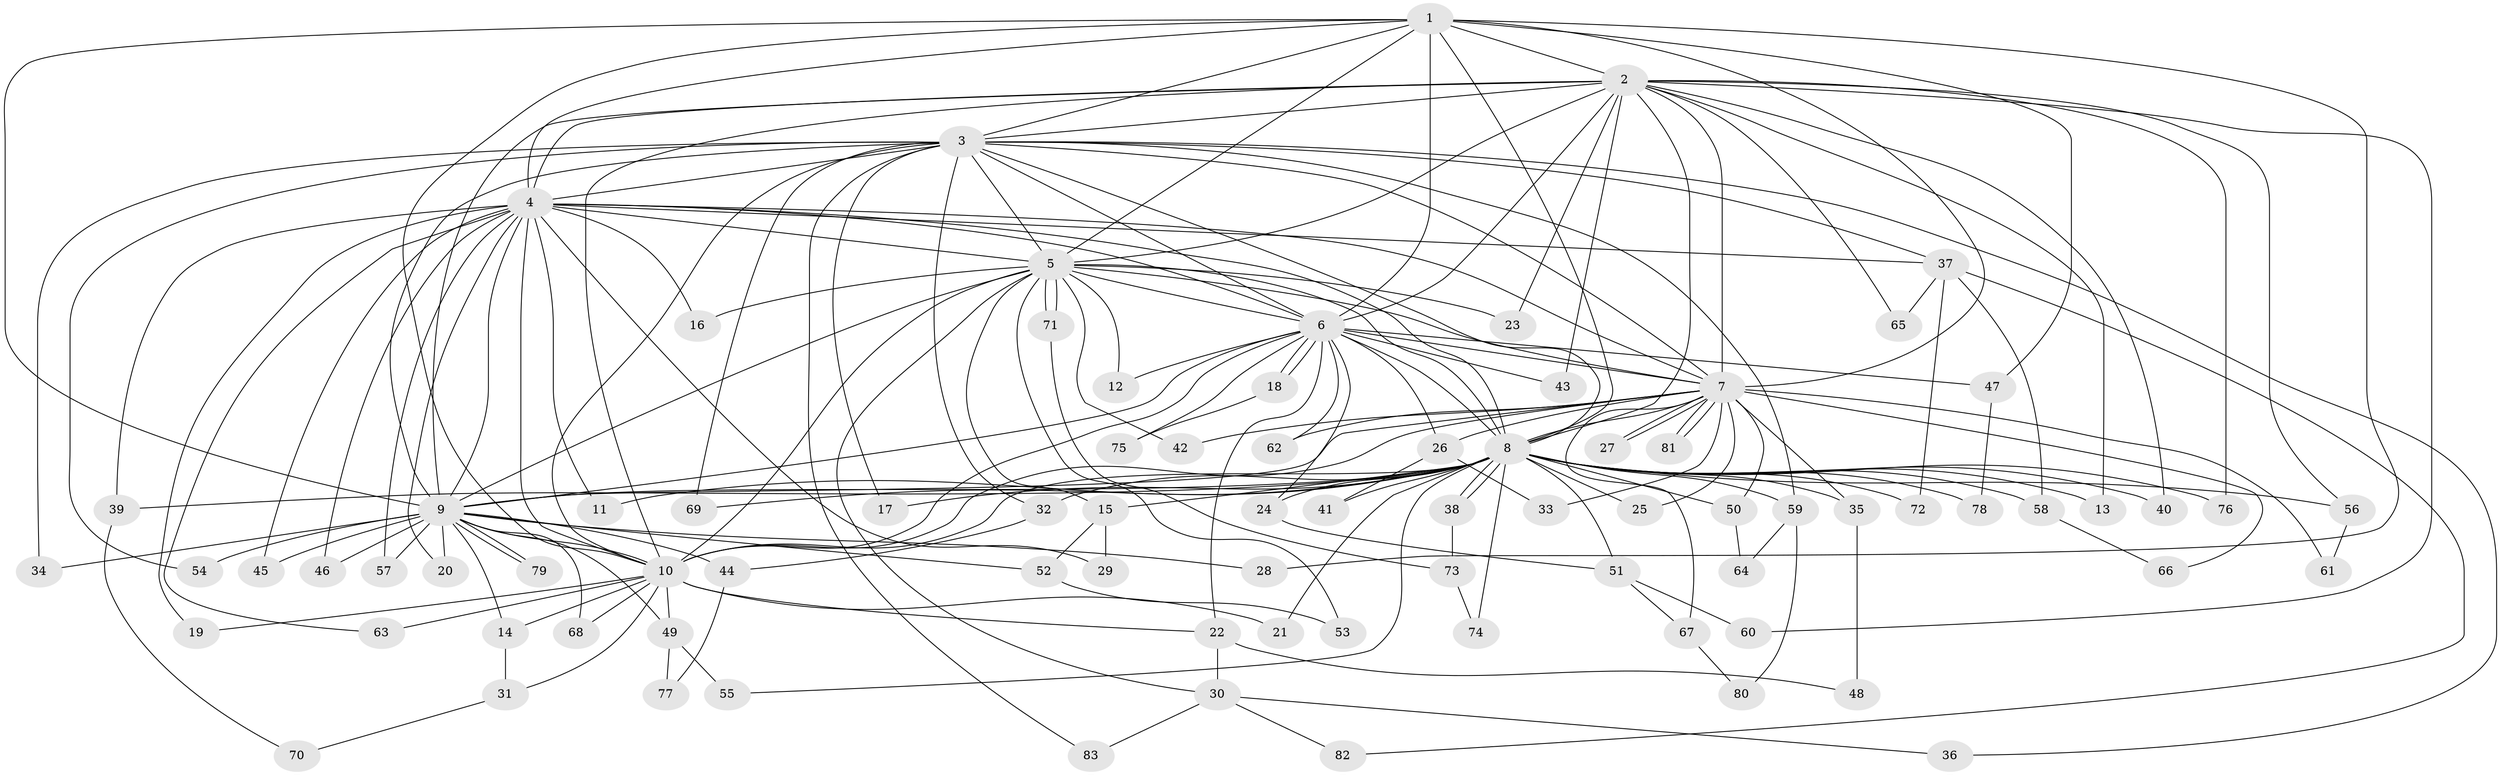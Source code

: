 // coarse degree distribution, {13: 0.058823529411764705, 9: 0.029411764705882353, 14: 0.058823529411764705, 16: 0.029411764705882353, 10: 0.029411764705882353, 15: 0.029411764705882353, 2: 0.3235294117647059, 3: 0.20588235294117646, 4: 0.08823529411764706, 5: 0.058823529411764705, 1: 0.08823529411764706}
// Generated by graph-tools (version 1.1) at 2025/49/03/04/25 22:49:42]
// undirected, 83 vertices, 191 edges
graph export_dot {
  node [color=gray90,style=filled];
  1;
  2;
  3;
  4;
  5;
  6;
  7;
  8;
  9;
  10;
  11;
  12;
  13;
  14;
  15;
  16;
  17;
  18;
  19;
  20;
  21;
  22;
  23;
  24;
  25;
  26;
  27;
  28;
  29;
  30;
  31;
  32;
  33;
  34;
  35;
  36;
  37;
  38;
  39;
  40;
  41;
  42;
  43;
  44;
  45;
  46;
  47;
  48;
  49;
  50;
  51;
  52;
  53;
  54;
  55;
  56;
  57;
  58;
  59;
  60;
  61;
  62;
  63;
  64;
  65;
  66;
  67;
  68;
  69;
  70;
  71;
  72;
  73;
  74;
  75;
  76;
  77;
  78;
  79;
  80;
  81;
  82;
  83;
  1 -- 2;
  1 -- 3;
  1 -- 4;
  1 -- 5;
  1 -- 6;
  1 -- 7;
  1 -- 8;
  1 -- 9;
  1 -- 10;
  1 -- 28;
  1 -- 47;
  2 -- 3;
  2 -- 4;
  2 -- 5;
  2 -- 6;
  2 -- 7;
  2 -- 8;
  2 -- 9;
  2 -- 10;
  2 -- 13;
  2 -- 23;
  2 -- 40;
  2 -- 43;
  2 -- 56;
  2 -- 60;
  2 -- 65;
  2 -- 76;
  3 -- 4;
  3 -- 5;
  3 -- 6;
  3 -- 7;
  3 -- 8;
  3 -- 9;
  3 -- 10;
  3 -- 17;
  3 -- 32;
  3 -- 34;
  3 -- 36;
  3 -- 37;
  3 -- 54;
  3 -- 59;
  3 -- 69;
  3 -- 83;
  4 -- 5;
  4 -- 6;
  4 -- 7;
  4 -- 8;
  4 -- 9;
  4 -- 10;
  4 -- 11;
  4 -- 16;
  4 -- 19;
  4 -- 20;
  4 -- 29;
  4 -- 37;
  4 -- 39;
  4 -- 45;
  4 -- 46;
  4 -- 57;
  4 -- 63;
  5 -- 6;
  5 -- 7;
  5 -- 8;
  5 -- 9;
  5 -- 10;
  5 -- 12;
  5 -- 15;
  5 -- 16;
  5 -- 23;
  5 -- 30;
  5 -- 42;
  5 -- 53;
  5 -- 71;
  5 -- 71;
  6 -- 7;
  6 -- 8;
  6 -- 9;
  6 -- 10;
  6 -- 12;
  6 -- 18;
  6 -- 18;
  6 -- 22;
  6 -- 24;
  6 -- 26;
  6 -- 43;
  6 -- 47;
  6 -- 62;
  6 -- 75;
  7 -- 8;
  7 -- 9;
  7 -- 10;
  7 -- 25;
  7 -- 26;
  7 -- 27;
  7 -- 27;
  7 -- 33;
  7 -- 35;
  7 -- 42;
  7 -- 50;
  7 -- 61;
  7 -- 62;
  7 -- 66;
  7 -- 67;
  7 -- 81;
  7 -- 81;
  8 -- 9;
  8 -- 10;
  8 -- 11;
  8 -- 13;
  8 -- 15;
  8 -- 17;
  8 -- 21;
  8 -- 24;
  8 -- 25;
  8 -- 32;
  8 -- 35;
  8 -- 38;
  8 -- 38;
  8 -- 39;
  8 -- 40;
  8 -- 41;
  8 -- 50;
  8 -- 51;
  8 -- 55;
  8 -- 56;
  8 -- 58;
  8 -- 59;
  8 -- 69;
  8 -- 72;
  8 -- 74;
  8 -- 76;
  8 -- 78;
  9 -- 10;
  9 -- 14;
  9 -- 20;
  9 -- 28;
  9 -- 34;
  9 -- 44;
  9 -- 45;
  9 -- 46;
  9 -- 49;
  9 -- 52;
  9 -- 54;
  9 -- 57;
  9 -- 68;
  9 -- 79;
  9 -- 79;
  10 -- 14;
  10 -- 19;
  10 -- 21;
  10 -- 22;
  10 -- 31;
  10 -- 49;
  10 -- 63;
  10 -- 68;
  14 -- 31;
  15 -- 29;
  15 -- 52;
  18 -- 75;
  22 -- 30;
  22 -- 48;
  24 -- 51;
  26 -- 33;
  26 -- 41;
  30 -- 36;
  30 -- 82;
  30 -- 83;
  31 -- 70;
  32 -- 44;
  35 -- 48;
  37 -- 58;
  37 -- 65;
  37 -- 72;
  37 -- 82;
  38 -- 73;
  39 -- 70;
  44 -- 77;
  47 -- 78;
  49 -- 55;
  49 -- 77;
  50 -- 64;
  51 -- 60;
  51 -- 67;
  52 -- 53;
  56 -- 61;
  58 -- 66;
  59 -- 64;
  59 -- 80;
  67 -- 80;
  71 -- 73;
  73 -- 74;
}

